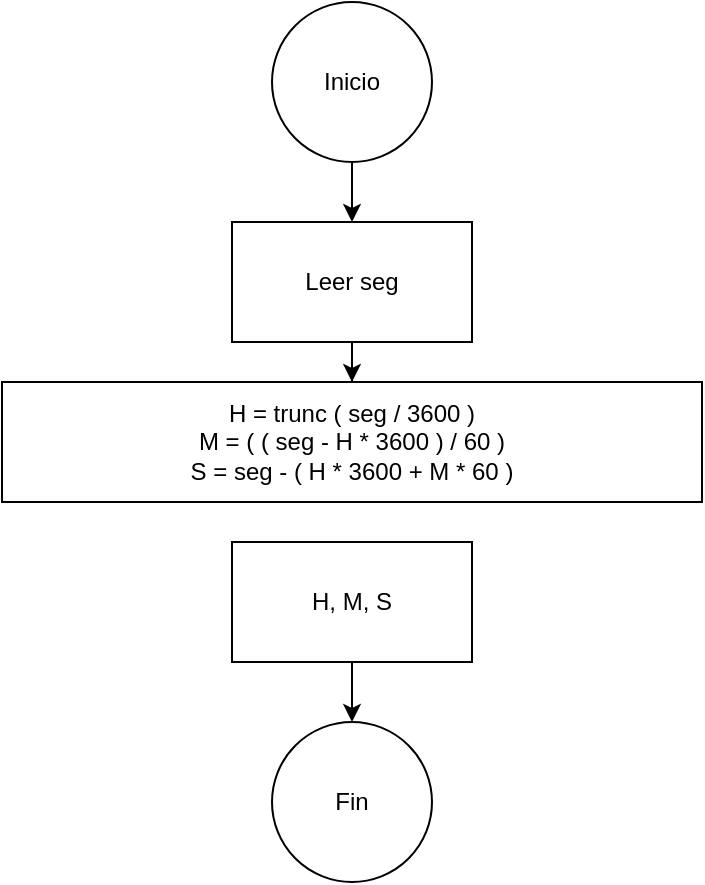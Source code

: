 <mxfile version="13.8.9" type="device"><diagram id="H1DaoSWj5O4DNVnPk4VM" name="Page-1"><mxGraphModel dx="868" dy="482" grid="1" gridSize="10" guides="1" tooltips="1" connect="1" arrows="1" fold="1" page="1" pageScale="1" pageWidth="827" pageHeight="1169" math="0" shadow="0"><root><mxCell id="0"/><mxCell id="1" parent="0"/><mxCell id="rbYi1IGVr-g0Ejxk0R9u-3" value="" style="edgeStyle=orthogonalEdgeStyle;rounded=0;orthogonalLoop=1;jettySize=auto;html=1;" edge="1" parent="1" source="rbYi1IGVr-g0Ejxk0R9u-1" target="rbYi1IGVr-g0Ejxk0R9u-2"><mxGeometry relative="1" as="geometry"/></mxCell><mxCell id="rbYi1IGVr-g0Ejxk0R9u-1" value="Inicio" style="ellipse;whiteSpace=wrap;html=1;aspect=fixed;" vertex="1" parent="1"><mxGeometry x="360" y="30" width="80" height="80" as="geometry"/></mxCell><mxCell id="rbYi1IGVr-g0Ejxk0R9u-5" value="" style="edgeStyle=orthogonalEdgeStyle;rounded=0;orthogonalLoop=1;jettySize=auto;html=1;" edge="1" parent="1" source="rbYi1IGVr-g0Ejxk0R9u-2" target="rbYi1IGVr-g0Ejxk0R9u-4"><mxGeometry relative="1" as="geometry"/></mxCell><mxCell id="rbYi1IGVr-g0Ejxk0R9u-2" value="Leer seg" style="rounded=0;whiteSpace=wrap;html=1;" vertex="1" parent="1"><mxGeometry x="340" y="140" width="120" height="60" as="geometry"/></mxCell><mxCell id="rbYi1IGVr-g0Ejxk0R9u-4" value="H = trunc ( seg / 3600 )&lt;br&gt;M = ( ( seg - H * 3600 ) / 60 )&lt;br&gt;S = seg - ( H * 3600 + M * 60 )" style="rounded=0;whiteSpace=wrap;html=1;" vertex="1" parent="1"><mxGeometry x="225" y="220" width="350" height="60" as="geometry"/></mxCell><mxCell id="rbYi1IGVr-g0Ejxk0R9u-8" value="" style="edgeStyle=orthogonalEdgeStyle;rounded=0;orthogonalLoop=1;jettySize=auto;html=1;" edge="1" parent="1" source="rbYi1IGVr-g0Ejxk0R9u-6" target="rbYi1IGVr-g0Ejxk0R9u-7"><mxGeometry relative="1" as="geometry"/></mxCell><mxCell id="rbYi1IGVr-g0Ejxk0R9u-6" value="H, M, S" style="rounded=0;whiteSpace=wrap;html=1;" vertex="1" parent="1"><mxGeometry x="340" y="300" width="120" height="60" as="geometry"/></mxCell><mxCell id="rbYi1IGVr-g0Ejxk0R9u-7" value="Fin" style="ellipse;whiteSpace=wrap;html=1;aspect=fixed;" vertex="1" parent="1"><mxGeometry x="360" y="390" width="80" height="80" as="geometry"/></mxCell></root></mxGraphModel></diagram></mxfile>